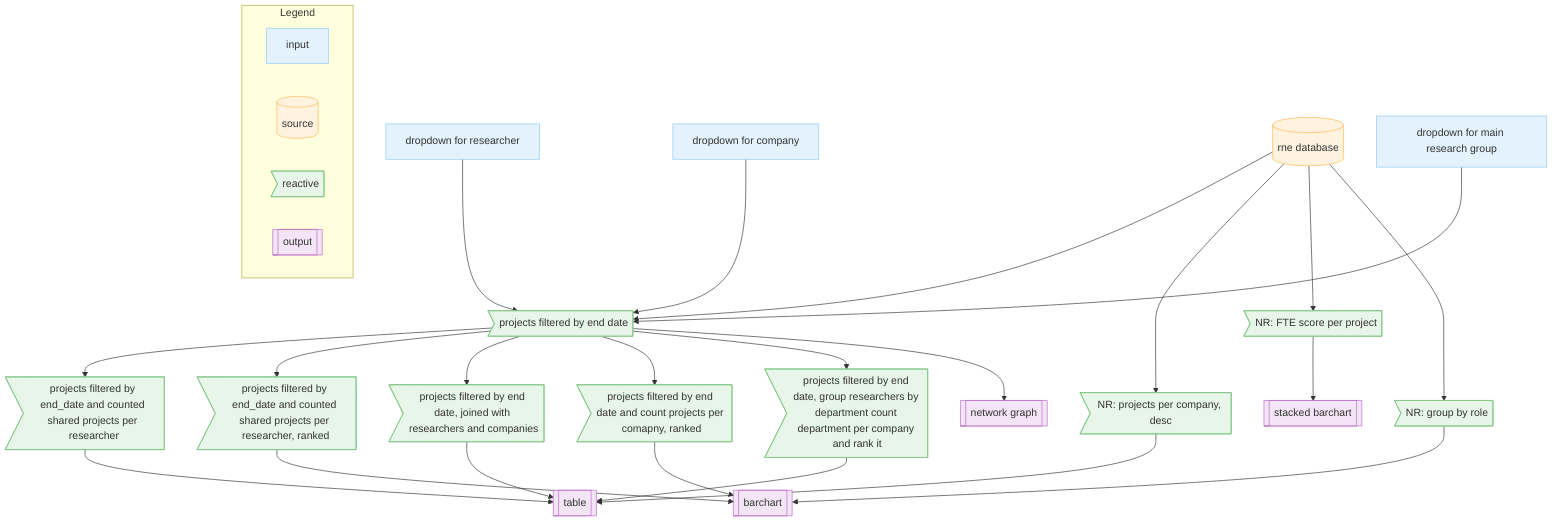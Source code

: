 flowchart TD
%% ===============================
%% K-means Clustering on Iris Data
%% ===============================

%% Inputs
%%  A[Select X variable]:::input
%%  B[Select Y variable]:::input
%%  C[Select number of clusters]:::input
    dropdownResearcher[dropdown for researcher]:::input
    dropdownCompany[dropdown for company]:::input
    dropdownMainResearchGroup[dropdown for main research group]:::input

%% Source
%%  D[(iris dataset)]:::source
    rneDatabase[(rne database)]:::source

%% Reactives
%%  E>subset: iris, input$xvar, input$yvar]:::reactive
%%  F>kmeans, centers = input$clusters]:::reactive
    projectsFilteredByEndDate>projects filtered by end date]:::reactive

    BQ2A1_projectsFilteredByEndDateAndCountSharedProjects>projects filtered by end_date and counted shared projects per researcher]:::reactive
    BQ2A2_projectsFilteredByEndDateAndCountSharedProjectsAndRankIt>projects filtered by end_date and counted shared projects per researcher, ranked]:::reactive

    BQ3A1_projectsFilteredByEndDateJoinWithResearchersAndCompanies>projects filtered by end date, joined with researchers and companies]:::reactive
    BQ3A2_projectsFilteredByEndDateCountProjectsPerCompanyAndRankIt>projects filtered by end date and count projects per comapny, ranked]:::reactive

    BQ4A1_projectsPerCompany>NR: projects per company, desc]:::reactive

    BQ5A1_projectsFilteredByEndDateAndGroupResearchersByDepartmentAndCountDepartmentPerCompanyAndRankIt>projects filtered by end date, group researchers by department count department per company and rank it]:::reactive
%%    BQ5A2_projectsFilteredByEndDate>projects filtered by end date]:::reactive

    BQ6A1_fteScorePerProject>NR: FTE score per project]:::reactive
    BQ6A2_groupByRole>NR: group by role]:::reactive


%% Output
%%  G[[renderPlot: scatter plot with cluster colors]]:::output
    stackedBarchart[[stacked barchart]]:::output
    barchart[[barchart]]:::output
    table[[table]]:::output
    networkGraph[[network graph]]:::output



%% Edges
    rneDatabase --> projectsFilteredByEndDate
    dropdownResearcher --> projectsFilteredByEndDate
    dropdownCompany --> projectsFilteredByEndDate

    projectsFilteredByEndDate --> BQ2A1_projectsFilteredByEndDateAndCountSharedProjects --> table
    projectsFilteredByEndDate --> BQ2A2_projectsFilteredByEndDateAndCountSharedProjectsAndRankIt --> barchart
    projectsFilteredByEndDate --> BQ3A1_projectsFilteredByEndDateJoinWithResearchersAndCompanies --> table
    projectsFilteredByEndDate --> BQ3A2_projectsFilteredByEndDateCountProjectsPerCompanyAndRankIt --> barchart

    rneDatabase --> BQ4A1_projectsPerCompany --> table

    projectsFilteredByEndDate --> BQ5A1_projectsFilteredByEndDateAndGroupResearchersByDepartmentAndCountDepartmentPerCompanyAndRankIt --> table

    dropdownMainResearchGroup --> projectsFilteredByEndDate --> networkGraph

    rneDatabase --> BQ6A1_fteScorePerProject --> stackedBarchart
    rneDatabase --> BQ6A2_groupByRole --> barchart

%% Legend
    subgraph Legend
        L1[input]
        L2[(source)]
        L3>reactive]
        L4[[output]]
        class L1 input
        class L2 source
        class L3 reactive
        class L4 output
    end

%% Class Definitions
    classDef input fill:#E3F2FD,stroke:#90CAF9
    classDef source fill:#FFF3E0,stroke:#FFB74D
    classDef reactive fill:#E8F5E9,stroke:#81C784
    classDef output fill:#F3E5F5,stroke:#BA68C8